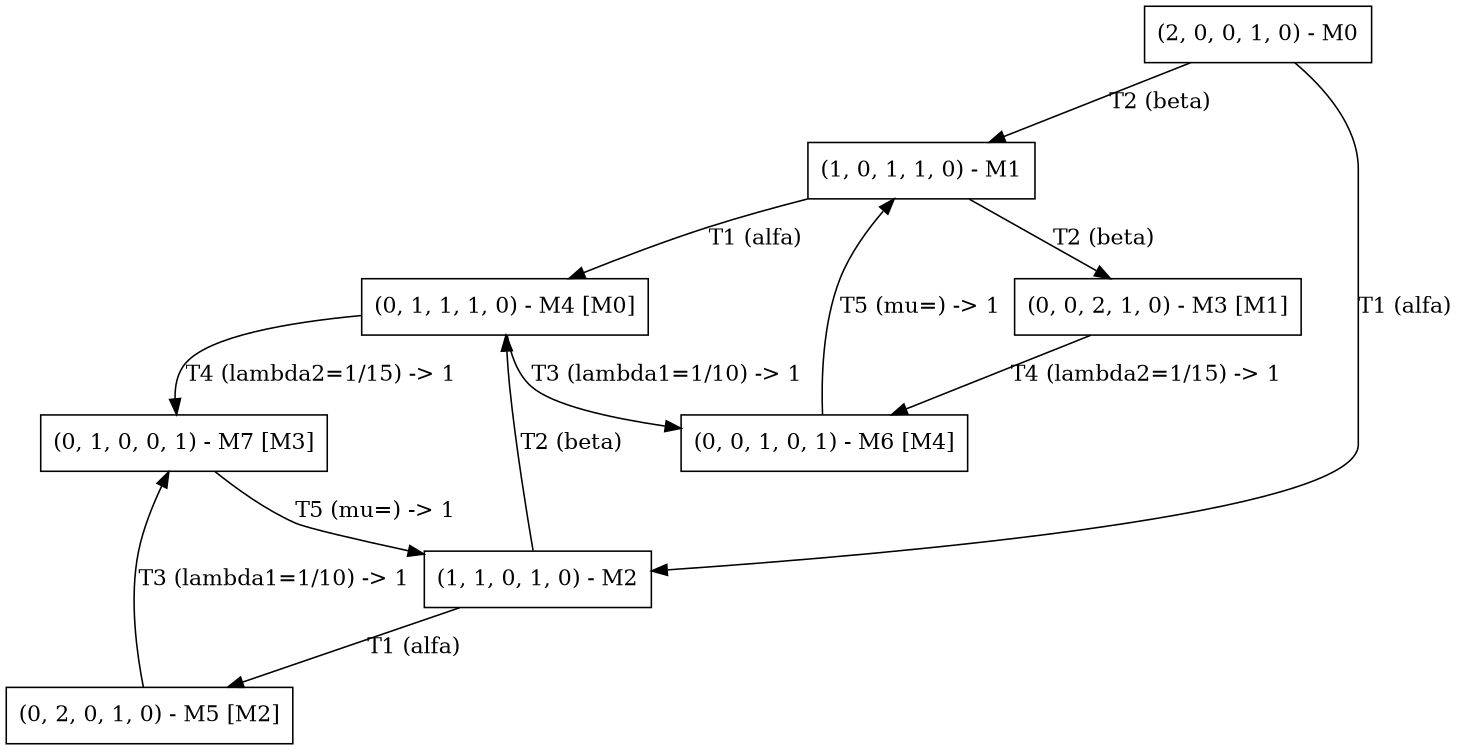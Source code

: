 digraph finite_state_machine {
    size="12,5"
    rankdir="TD";
    node [shape = box];

    M0 [label="(2, 0, 0, 1, 0) - M0"];
    M1 [label="(1, 0, 1, 1, 0) - M1"];
    M2 [label="(1, 1, 0, 1, 0) - M2"];
    M3 [label="(0, 0, 2, 1, 0) - M3 [M1]"];
    M4 [label="(0, 1, 1, 1, 0) - M4 [M0]"];
    M5 [label="(0, 2, 0, 1, 0) - M5 [M2]"];
    M6 [label="(0, 0, 1, 0, 1) - M6 [M4]"];
    M7 [label="(0, 1, 0, 0, 1) - M7 [M3]"];

    M0 -> M1 [label = "T2 (beta)"];
    M0 -> M2 [label = "T1 (alfa)"];
    
    M1 -> M3 [label = "T2 (beta)"];
    M1 -> M4 [label = "T1 (alfa)"];
    
    M2 -> M4 [label = "T2 (beta)"];
    M2 -> M5 [label = "T1 (alfa)"];
    
    M3 -> M6 [label = "T4 (lambda2=1/15) -> 1"];
    
    M4 -> M6 [label = "T3 (lambda1=1/10) -> 1"];
    M4 -> M7 [label = "T4 (lambda2=1/15) -> 1"];
    
    M5 -> M7 [label = "T3 (lambda1=1/10) -> 1"];
    
    M6 -> M1 [label = "T5 (mu=) -> 1"];
    
    M7 -> M2 [label = "T5 (mu=) -> 1"];
}